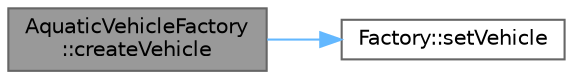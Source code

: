 digraph "AquaticVehicleFactory::createVehicle"
{
 // LATEX_PDF_SIZE
  bgcolor="transparent";
  edge [fontname=Helvetica,fontsize=10,labelfontname=Helvetica,labelfontsize=10];
  node [fontname=Helvetica,fontsize=10,shape=box,height=0.2,width=0.4];
  rankdir="LR";
  Node1 [label="AquaticVehicleFactory\l::createVehicle",height=0.2,width=0.4,color="gray40", fillcolor="grey60", style="filled", fontcolor="black",tooltip=" "];
  Node1 -> Node2 [color="steelblue1",style="solid"];
  Node2 [label="Factory::setVehicle",height=0.2,width=0.4,color="grey40", fillcolor="white", style="filled",URL="$class_factory.html#a4908da4e870fd8774dd27a653d7bc8fc",tooltip=" "];
}

